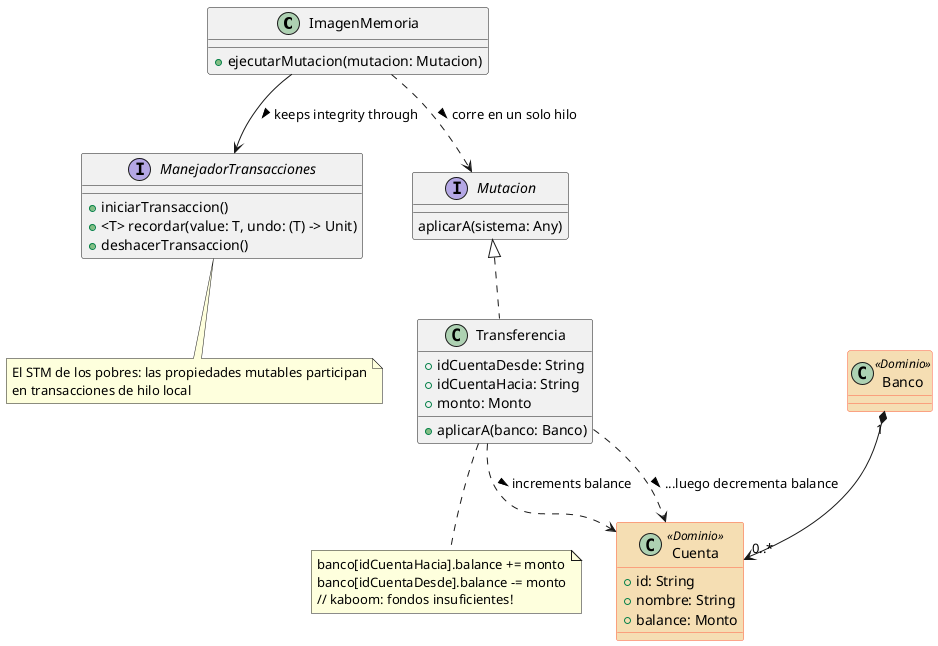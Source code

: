 @startuml
skinparam class {
    BackgroundColor<<Dominio>> Wheat
    BorderColor<<Dominio>> Tomato
}

class ImagenMemoria {
    + ejecutarMutacion(mutacion: Mutacion)
}

interface ManejadorTransacciones {
    + iniciarTransaccion()
    + <T> recordar(value: T, undo: (T) -> Unit)
    + deshacerTransaccion()
}
ImagenMemoria --> ManejadorTransacciones: keeps integrity through >
note bottom of ManejadorTransacciones
        El STM de los pobres: las propiedades mutables participan
        en transacciones de hilo local
end note

interface Mutacion {
    aplicarA(sistema: Any)
}
ImagenMemoria ..> Mutacion: corre en un solo hilo >

class Banco <<Dominio>> {
}
class Cuenta <<Dominio>> {
    + id: String
    + nombre: String
    + balance: Monto
}
Banco "1" *--> "0..*" Cuenta

class Transferencia implements Mutacion {
    + idCuentaDesde: String
    + idCuentaHacia: String
    + monto: Monto
    + aplicarA(banco: Banco)
}
Transferencia ..> Cuenta: ...luego decrementa balance >
Transferencia ..> Cuenta: increments balance >
note bottom of Transferencia
    banco[idCuentaHacia].balance += monto
    banco[idCuentaDesde].balance -= monto
    // kaboom: fondos insuficientes!
end note

@enduml